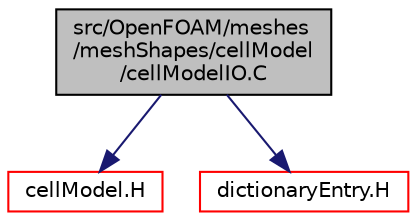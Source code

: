 digraph "src/OpenFOAM/meshes/meshShapes/cellModel/cellModelIO.C"
{
  bgcolor="transparent";
  edge [fontname="Helvetica",fontsize="10",labelfontname="Helvetica",labelfontsize="10"];
  node [fontname="Helvetica",fontsize="10",shape=record];
  Node0 [label="src/OpenFOAM/meshes\l/meshShapes/cellModel\l/cellModelIO.C",height=0.2,width=0.4,color="black", fillcolor="grey75", style="filled", fontcolor="black"];
  Node0 -> Node1 [color="midnightblue",fontsize="10",style="solid",fontname="Helvetica"];
  Node1 [label="cellModel.H",height=0.2,width=0.4,color="red",URL="$a12014.html"];
  Node0 -> Node161 [color="midnightblue",fontsize="10",style="solid",fontname="Helvetica"];
  Node161 [label="dictionaryEntry.H",height=0.2,width=0.4,color="red",URL="$a09512.html"];
}
